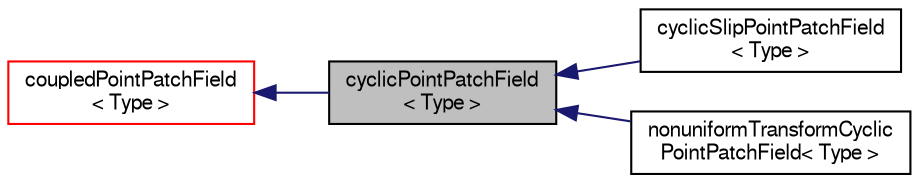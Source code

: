 digraph "cyclicPointPatchField&lt; Type &gt;"
{
  bgcolor="transparent";
  edge [fontname="FreeSans",fontsize="10",labelfontname="FreeSans",labelfontsize="10"];
  node [fontname="FreeSans",fontsize="10",shape=record];
  rankdir="LR";
  Node0 [label="cyclicPointPatchField\l\< Type \>",height=0.2,width=0.4,color="black", fillcolor="grey75", style="filled", fontcolor="black"];
  Node1 -> Node0 [dir="back",color="midnightblue",fontsize="10",style="solid",fontname="FreeSans"];
  Node1 [label="coupledPointPatchField\l\< Type \>",height=0.2,width=0.4,color="red",URL="$a26566.html",tooltip="A Coupled boundary condition for pointField. "];
  Node0 -> Node3 [dir="back",color="midnightblue",fontsize="10",style="solid",fontname="FreeSans"];
  Node3 [label="cyclicSlipPointPatchField\l\< Type \>",height=0.2,width=0.4,color="black",URL="$a26586.html",tooltip="Cyclic + slip constraints. "];
  Node0 -> Node4 [dir="back",color="midnightblue",fontsize="10",style="solid",fontname="FreeSans"];
  Node4 [label="nonuniformTransformCyclic\lPointPatchField\< Type \>",height=0.2,width=0.4,color="black",URL="$a26594.html",tooltip="Cyclic + slip constraints. "];
}

